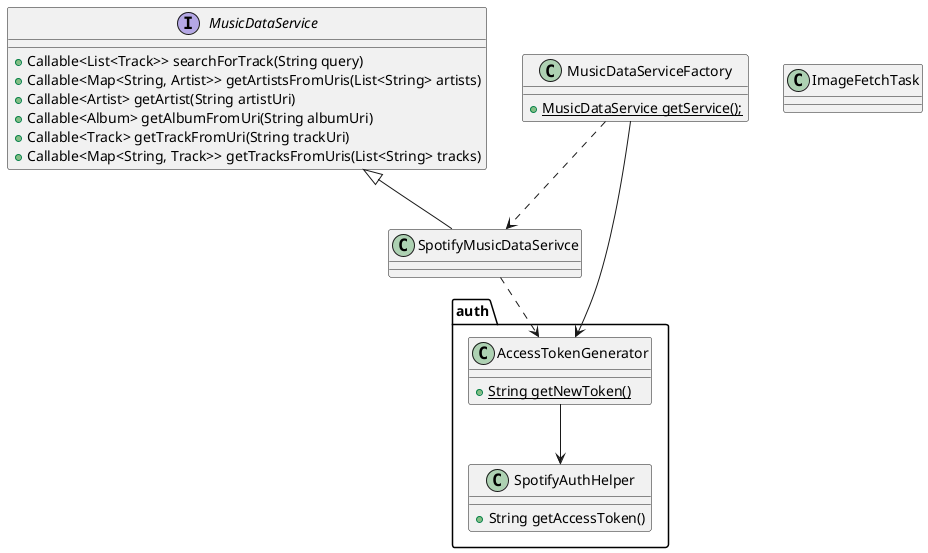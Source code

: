 @startuml

class MusicDataServiceFactory {
    + {static}MusicDataService getService();
}

class SpotifyMusicDataSerivce

interface MusicDataService {
    + Callable<List<Track>> searchForTrack(String query)
    + Callable<Map<String, Artist>> getArtistsFromUris(List<String> artists)
    + Callable<Artist> getArtist(String artistUri)
    + Callable<Album> getAlbumFromUri(String albumUri)
    + Callable<Track> getTrackFromUri(String trackUri)
    + Callable<Map<String, Track>> getTracksFromUris(List<String> tracks)
}

package auth {
    class AccessTokenGenerator {
        {static} + String getNewToken()
    }
    class SpotifyAuthHelper {
        + String getAccessToken()
    }
    AccessTokenGenerator --> SpotifyAuthHelper
}
class ImageFetchTask

MusicDataServiceFactory --> AccessTokenGenerator
SpotifyMusicDataSerivce ..> AccessTokenGenerator
MusicDataService <|-- SpotifyMusicDataSerivce
MusicDataServiceFactory ..> SpotifyMusicDataSerivce
@enduml